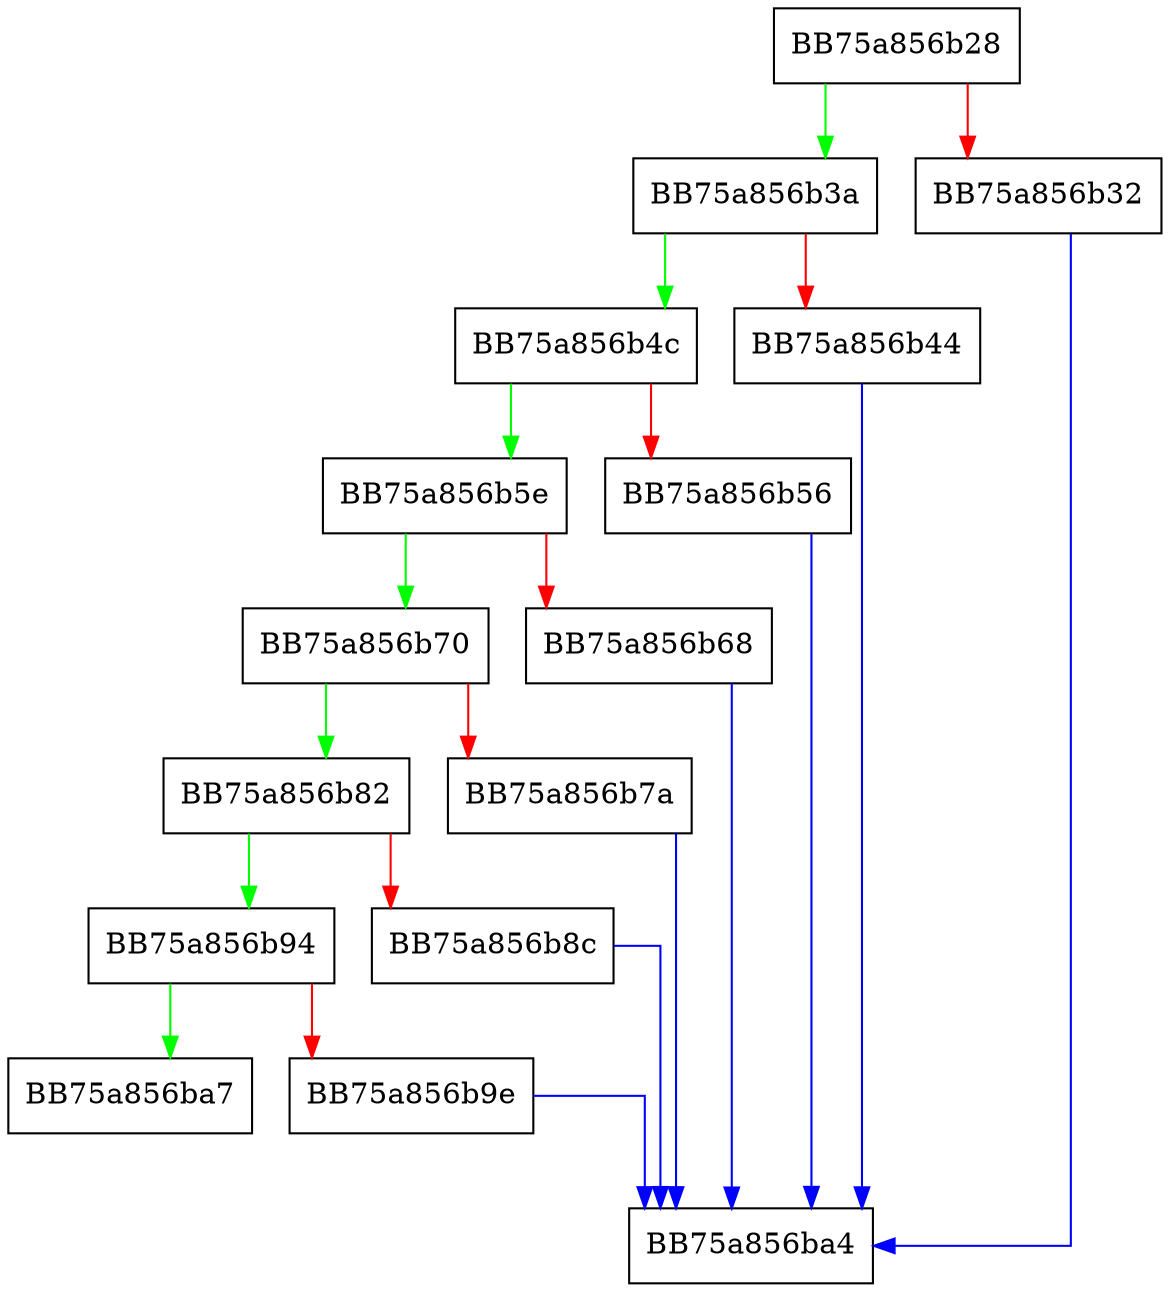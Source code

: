 digraph GetInternalWin32Id {
  node [shape="box"];
  graph [splines=ortho];
  BB75a856b28 -> BB75a856b3a [color="green"];
  BB75a856b28 -> BB75a856b32 [color="red"];
  BB75a856b32 -> BB75a856ba4 [color="blue"];
  BB75a856b3a -> BB75a856b4c [color="green"];
  BB75a856b3a -> BB75a856b44 [color="red"];
  BB75a856b44 -> BB75a856ba4 [color="blue"];
  BB75a856b4c -> BB75a856b5e [color="green"];
  BB75a856b4c -> BB75a856b56 [color="red"];
  BB75a856b56 -> BB75a856ba4 [color="blue"];
  BB75a856b5e -> BB75a856b70 [color="green"];
  BB75a856b5e -> BB75a856b68 [color="red"];
  BB75a856b68 -> BB75a856ba4 [color="blue"];
  BB75a856b70 -> BB75a856b82 [color="green"];
  BB75a856b70 -> BB75a856b7a [color="red"];
  BB75a856b7a -> BB75a856ba4 [color="blue"];
  BB75a856b82 -> BB75a856b94 [color="green"];
  BB75a856b82 -> BB75a856b8c [color="red"];
  BB75a856b8c -> BB75a856ba4 [color="blue"];
  BB75a856b94 -> BB75a856ba7 [color="green"];
  BB75a856b94 -> BB75a856b9e [color="red"];
  BB75a856b9e -> BB75a856ba4 [color="blue"];
}